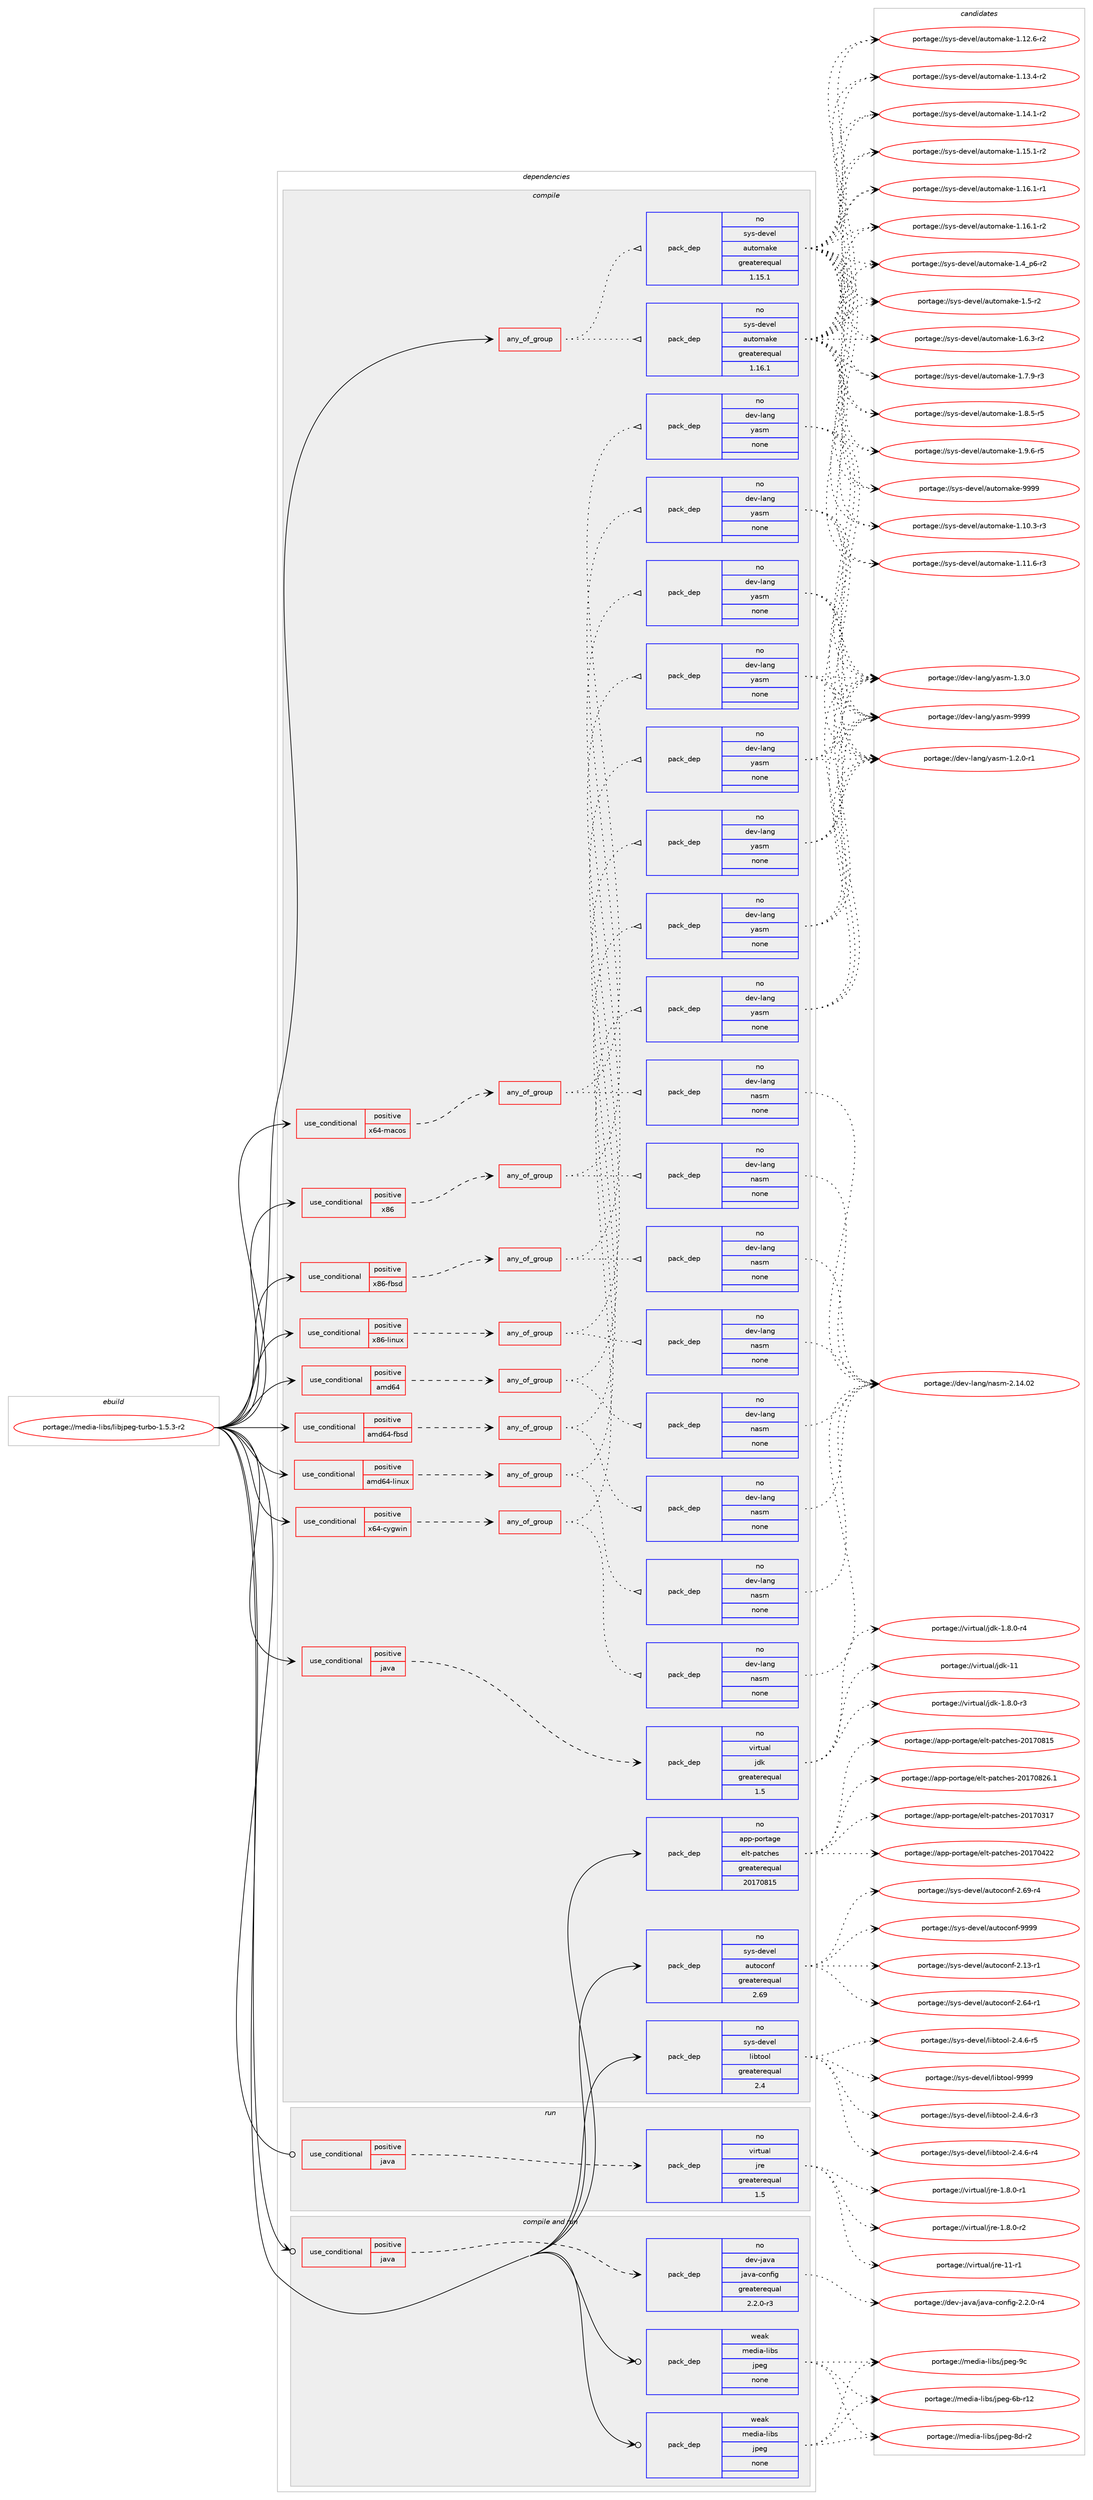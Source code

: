 digraph prolog {

# *************
# Graph options
# *************

newrank=true;
concentrate=true;
compound=true;
graph [rankdir=LR,fontname=Helvetica,fontsize=10,ranksep=1.5];#, ranksep=2.5, nodesep=0.2];
edge  [arrowhead=vee];
node  [fontname=Helvetica,fontsize=10];

# **********
# The ebuild
# **********

subgraph cluster_leftcol {
color=gray;
rank=same;
label=<<i>ebuild</i>>;
id [label="portage://media-libs/libjpeg-turbo-1.5.3-r2", color=red, width=4, href="../media-libs/libjpeg-turbo-1.5.3-r2.svg"];
}

# ****************
# The dependencies
# ****************

subgraph cluster_midcol {
color=gray;
label=<<i>dependencies</i>>;
subgraph cluster_compile {
fillcolor="#eeeeee";
style=filled;
label=<<i>compile</i>>;
subgraph any5067 {
dependency320591 [label=<<TABLE BORDER="0" CELLBORDER="1" CELLSPACING="0" CELLPADDING="4"><TR><TD CELLPADDING="10">any_of_group</TD></TR></TABLE>>, shape=none, color=red];subgraph pack235353 {
dependency320592 [label=<<TABLE BORDER="0" CELLBORDER="1" CELLSPACING="0" CELLPADDING="4" WIDTH="220"><TR><TD ROWSPAN="6" CELLPADDING="30">pack_dep</TD></TR><TR><TD WIDTH="110">no</TD></TR><TR><TD>sys-devel</TD></TR><TR><TD>automake</TD></TR><TR><TD>greaterequal</TD></TR><TR><TD>1.16.1</TD></TR></TABLE>>, shape=none, color=blue];
}
dependency320591:e -> dependency320592:w [weight=20,style="dotted",arrowhead="oinv"];
subgraph pack235354 {
dependency320593 [label=<<TABLE BORDER="0" CELLBORDER="1" CELLSPACING="0" CELLPADDING="4" WIDTH="220"><TR><TD ROWSPAN="6" CELLPADDING="30">pack_dep</TD></TR><TR><TD WIDTH="110">no</TD></TR><TR><TD>sys-devel</TD></TR><TR><TD>automake</TD></TR><TR><TD>greaterequal</TD></TR><TR><TD>1.15.1</TD></TR></TABLE>>, shape=none, color=blue];
}
dependency320591:e -> dependency320593:w [weight=20,style="dotted",arrowhead="oinv"];
}
id:e -> dependency320591:w [weight=20,style="solid",arrowhead="vee"];
subgraph cond80041 {
dependency320594 [label=<<TABLE BORDER="0" CELLBORDER="1" CELLSPACING="0" CELLPADDING="4"><TR><TD ROWSPAN="3" CELLPADDING="10">use_conditional</TD></TR><TR><TD>positive</TD></TR><TR><TD>amd64</TD></TR></TABLE>>, shape=none, color=red];
subgraph any5068 {
dependency320595 [label=<<TABLE BORDER="0" CELLBORDER="1" CELLSPACING="0" CELLPADDING="4"><TR><TD CELLPADDING="10">any_of_group</TD></TR></TABLE>>, shape=none, color=red];subgraph pack235355 {
dependency320596 [label=<<TABLE BORDER="0" CELLBORDER="1" CELLSPACING="0" CELLPADDING="4" WIDTH="220"><TR><TD ROWSPAN="6" CELLPADDING="30">pack_dep</TD></TR><TR><TD WIDTH="110">no</TD></TR><TR><TD>dev-lang</TD></TR><TR><TD>nasm</TD></TR><TR><TD>none</TD></TR><TR><TD></TD></TR></TABLE>>, shape=none, color=blue];
}
dependency320595:e -> dependency320596:w [weight=20,style="dotted",arrowhead="oinv"];
subgraph pack235356 {
dependency320597 [label=<<TABLE BORDER="0" CELLBORDER="1" CELLSPACING="0" CELLPADDING="4" WIDTH="220"><TR><TD ROWSPAN="6" CELLPADDING="30">pack_dep</TD></TR><TR><TD WIDTH="110">no</TD></TR><TR><TD>dev-lang</TD></TR><TR><TD>yasm</TD></TR><TR><TD>none</TD></TR><TR><TD></TD></TR></TABLE>>, shape=none, color=blue];
}
dependency320595:e -> dependency320597:w [weight=20,style="dotted",arrowhead="oinv"];
}
dependency320594:e -> dependency320595:w [weight=20,style="dashed",arrowhead="vee"];
}
id:e -> dependency320594:w [weight=20,style="solid",arrowhead="vee"];
subgraph cond80042 {
dependency320598 [label=<<TABLE BORDER="0" CELLBORDER="1" CELLSPACING="0" CELLPADDING="4"><TR><TD ROWSPAN="3" CELLPADDING="10">use_conditional</TD></TR><TR><TD>positive</TD></TR><TR><TD>amd64-fbsd</TD></TR></TABLE>>, shape=none, color=red];
subgraph any5069 {
dependency320599 [label=<<TABLE BORDER="0" CELLBORDER="1" CELLSPACING="0" CELLPADDING="4"><TR><TD CELLPADDING="10">any_of_group</TD></TR></TABLE>>, shape=none, color=red];subgraph pack235357 {
dependency320600 [label=<<TABLE BORDER="0" CELLBORDER="1" CELLSPACING="0" CELLPADDING="4" WIDTH="220"><TR><TD ROWSPAN="6" CELLPADDING="30">pack_dep</TD></TR><TR><TD WIDTH="110">no</TD></TR><TR><TD>dev-lang</TD></TR><TR><TD>nasm</TD></TR><TR><TD>none</TD></TR><TR><TD></TD></TR></TABLE>>, shape=none, color=blue];
}
dependency320599:e -> dependency320600:w [weight=20,style="dotted",arrowhead="oinv"];
subgraph pack235358 {
dependency320601 [label=<<TABLE BORDER="0" CELLBORDER="1" CELLSPACING="0" CELLPADDING="4" WIDTH="220"><TR><TD ROWSPAN="6" CELLPADDING="30">pack_dep</TD></TR><TR><TD WIDTH="110">no</TD></TR><TR><TD>dev-lang</TD></TR><TR><TD>yasm</TD></TR><TR><TD>none</TD></TR><TR><TD></TD></TR></TABLE>>, shape=none, color=blue];
}
dependency320599:e -> dependency320601:w [weight=20,style="dotted",arrowhead="oinv"];
}
dependency320598:e -> dependency320599:w [weight=20,style="dashed",arrowhead="vee"];
}
id:e -> dependency320598:w [weight=20,style="solid",arrowhead="vee"];
subgraph cond80043 {
dependency320602 [label=<<TABLE BORDER="0" CELLBORDER="1" CELLSPACING="0" CELLPADDING="4"><TR><TD ROWSPAN="3" CELLPADDING="10">use_conditional</TD></TR><TR><TD>positive</TD></TR><TR><TD>amd64-linux</TD></TR></TABLE>>, shape=none, color=red];
subgraph any5070 {
dependency320603 [label=<<TABLE BORDER="0" CELLBORDER="1" CELLSPACING="0" CELLPADDING="4"><TR><TD CELLPADDING="10">any_of_group</TD></TR></TABLE>>, shape=none, color=red];subgraph pack235359 {
dependency320604 [label=<<TABLE BORDER="0" CELLBORDER="1" CELLSPACING="0" CELLPADDING="4" WIDTH="220"><TR><TD ROWSPAN="6" CELLPADDING="30">pack_dep</TD></TR><TR><TD WIDTH="110">no</TD></TR><TR><TD>dev-lang</TD></TR><TR><TD>nasm</TD></TR><TR><TD>none</TD></TR><TR><TD></TD></TR></TABLE>>, shape=none, color=blue];
}
dependency320603:e -> dependency320604:w [weight=20,style="dotted",arrowhead="oinv"];
subgraph pack235360 {
dependency320605 [label=<<TABLE BORDER="0" CELLBORDER="1" CELLSPACING="0" CELLPADDING="4" WIDTH="220"><TR><TD ROWSPAN="6" CELLPADDING="30">pack_dep</TD></TR><TR><TD WIDTH="110">no</TD></TR><TR><TD>dev-lang</TD></TR><TR><TD>yasm</TD></TR><TR><TD>none</TD></TR><TR><TD></TD></TR></TABLE>>, shape=none, color=blue];
}
dependency320603:e -> dependency320605:w [weight=20,style="dotted",arrowhead="oinv"];
}
dependency320602:e -> dependency320603:w [weight=20,style="dashed",arrowhead="vee"];
}
id:e -> dependency320602:w [weight=20,style="solid",arrowhead="vee"];
subgraph cond80044 {
dependency320606 [label=<<TABLE BORDER="0" CELLBORDER="1" CELLSPACING="0" CELLPADDING="4"><TR><TD ROWSPAN="3" CELLPADDING="10">use_conditional</TD></TR><TR><TD>positive</TD></TR><TR><TD>java</TD></TR></TABLE>>, shape=none, color=red];
subgraph pack235361 {
dependency320607 [label=<<TABLE BORDER="0" CELLBORDER="1" CELLSPACING="0" CELLPADDING="4" WIDTH="220"><TR><TD ROWSPAN="6" CELLPADDING="30">pack_dep</TD></TR><TR><TD WIDTH="110">no</TD></TR><TR><TD>virtual</TD></TR><TR><TD>jdk</TD></TR><TR><TD>greaterequal</TD></TR><TR><TD>1.5</TD></TR></TABLE>>, shape=none, color=blue];
}
dependency320606:e -> dependency320607:w [weight=20,style="dashed",arrowhead="vee"];
}
id:e -> dependency320606:w [weight=20,style="solid",arrowhead="vee"];
subgraph cond80045 {
dependency320608 [label=<<TABLE BORDER="0" CELLBORDER="1" CELLSPACING="0" CELLPADDING="4"><TR><TD ROWSPAN="3" CELLPADDING="10">use_conditional</TD></TR><TR><TD>positive</TD></TR><TR><TD>x64-cygwin</TD></TR></TABLE>>, shape=none, color=red];
subgraph any5071 {
dependency320609 [label=<<TABLE BORDER="0" CELLBORDER="1" CELLSPACING="0" CELLPADDING="4"><TR><TD CELLPADDING="10">any_of_group</TD></TR></TABLE>>, shape=none, color=red];subgraph pack235362 {
dependency320610 [label=<<TABLE BORDER="0" CELLBORDER="1" CELLSPACING="0" CELLPADDING="4" WIDTH="220"><TR><TD ROWSPAN="6" CELLPADDING="30">pack_dep</TD></TR><TR><TD WIDTH="110">no</TD></TR><TR><TD>dev-lang</TD></TR><TR><TD>nasm</TD></TR><TR><TD>none</TD></TR><TR><TD></TD></TR></TABLE>>, shape=none, color=blue];
}
dependency320609:e -> dependency320610:w [weight=20,style="dotted",arrowhead="oinv"];
subgraph pack235363 {
dependency320611 [label=<<TABLE BORDER="0" CELLBORDER="1" CELLSPACING="0" CELLPADDING="4" WIDTH="220"><TR><TD ROWSPAN="6" CELLPADDING="30">pack_dep</TD></TR><TR><TD WIDTH="110">no</TD></TR><TR><TD>dev-lang</TD></TR><TR><TD>yasm</TD></TR><TR><TD>none</TD></TR><TR><TD></TD></TR></TABLE>>, shape=none, color=blue];
}
dependency320609:e -> dependency320611:w [weight=20,style="dotted",arrowhead="oinv"];
}
dependency320608:e -> dependency320609:w [weight=20,style="dashed",arrowhead="vee"];
}
id:e -> dependency320608:w [weight=20,style="solid",arrowhead="vee"];
subgraph cond80046 {
dependency320612 [label=<<TABLE BORDER="0" CELLBORDER="1" CELLSPACING="0" CELLPADDING="4"><TR><TD ROWSPAN="3" CELLPADDING="10">use_conditional</TD></TR><TR><TD>positive</TD></TR><TR><TD>x64-macos</TD></TR></TABLE>>, shape=none, color=red];
subgraph any5072 {
dependency320613 [label=<<TABLE BORDER="0" CELLBORDER="1" CELLSPACING="0" CELLPADDING="4"><TR><TD CELLPADDING="10">any_of_group</TD></TR></TABLE>>, shape=none, color=red];subgraph pack235364 {
dependency320614 [label=<<TABLE BORDER="0" CELLBORDER="1" CELLSPACING="0" CELLPADDING="4" WIDTH="220"><TR><TD ROWSPAN="6" CELLPADDING="30">pack_dep</TD></TR><TR><TD WIDTH="110">no</TD></TR><TR><TD>dev-lang</TD></TR><TR><TD>nasm</TD></TR><TR><TD>none</TD></TR><TR><TD></TD></TR></TABLE>>, shape=none, color=blue];
}
dependency320613:e -> dependency320614:w [weight=20,style="dotted",arrowhead="oinv"];
subgraph pack235365 {
dependency320615 [label=<<TABLE BORDER="0" CELLBORDER="1" CELLSPACING="0" CELLPADDING="4" WIDTH="220"><TR><TD ROWSPAN="6" CELLPADDING="30">pack_dep</TD></TR><TR><TD WIDTH="110">no</TD></TR><TR><TD>dev-lang</TD></TR><TR><TD>yasm</TD></TR><TR><TD>none</TD></TR><TR><TD></TD></TR></TABLE>>, shape=none, color=blue];
}
dependency320613:e -> dependency320615:w [weight=20,style="dotted",arrowhead="oinv"];
}
dependency320612:e -> dependency320613:w [weight=20,style="dashed",arrowhead="vee"];
}
id:e -> dependency320612:w [weight=20,style="solid",arrowhead="vee"];
subgraph cond80047 {
dependency320616 [label=<<TABLE BORDER="0" CELLBORDER="1" CELLSPACING="0" CELLPADDING="4"><TR><TD ROWSPAN="3" CELLPADDING="10">use_conditional</TD></TR><TR><TD>positive</TD></TR><TR><TD>x86</TD></TR></TABLE>>, shape=none, color=red];
subgraph any5073 {
dependency320617 [label=<<TABLE BORDER="0" CELLBORDER="1" CELLSPACING="0" CELLPADDING="4"><TR><TD CELLPADDING="10">any_of_group</TD></TR></TABLE>>, shape=none, color=red];subgraph pack235366 {
dependency320618 [label=<<TABLE BORDER="0" CELLBORDER="1" CELLSPACING="0" CELLPADDING="4" WIDTH="220"><TR><TD ROWSPAN="6" CELLPADDING="30">pack_dep</TD></TR><TR><TD WIDTH="110">no</TD></TR><TR><TD>dev-lang</TD></TR><TR><TD>nasm</TD></TR><TR><TD>none</TD></TR><TR><TD></TD></TR></TABLE>>, shape=none, color=blue];
}
dependency320617:e -> dependency320618:w [weight=20,style="dotted",arrowhead="oinv"];
subgraph pack235367 {
dependency320619 [label=<<TABLE BORDER="0" CELLBORDER="1" CELLSPACING="0" CELLPADDING="4" WIDTH="220"><TR><TD ROWSPAN="6" CELLPADDING="30">pack_dep</TD></TR><TR><TD WIDTH="110">no</TD></TR><TR><TD>dev-lang</TD></TR><TR><TD>yasm</TD></TR><TR><TD>none</TD></TR><TR><TD></TD></TR></TABLE>>, shape=none, color=blue];
}
dependency320617:e -> dependency320619:w [weight=20,style="dotted",arrowhead="oinv"];
}
dependency320616:e -> dependency320617:w [weight=20,style="dashed",arrowhead="vee"];
}
id:e -> dependency320616:w [weight=20,style="solid",arrowhead="vee"];
subgraph cond80048 {
dependency320620 [label=<<TABLE BORDER="0" CELLBORDER="1" CELLSPACING="0" CELLPADDING="4"><TR><TD ROWSPAN="3" CELLPADDING="10">use_conditional</TD></TR><TR><TD>positive</TD></TR><TR><TD>x86-fbsd</TD></TR></TABLE>>, shape=none, color=red];
subgraph any5074 {
dependency320621 [label=<<TABLE BORDER="0" CELLBORDER="1" CELLSPACING="0" CELLPADDING="4"><TR><TD CELLPADDING="10">any_of_group</TD></TR></TABLE>>, shape=none, color=red];subgraph pack235368 {
dependency320622 [label=<<TABLE BORDER="0" CELLBORDER="1" CELLSPACING="0" CELLPADDING="4" WIDTH="220"><TR><TD ROWSPAN="6" CELLPADDING="30">pack_dep</TD></TR><TR><TD WIDTH="110">no</TD></TR><TR><TD>dev-lang</TD></TR><TR><TD>nasm</TD></TR><TR><TD>none</TD></TR><TR><TD></TD></TR></TABLE>>, shape=none, color=blue];
}
dependency320621:e -> dependency320622:w [weight=20,style="dotted",arrowhead="oinv"];
subgraph pack235369 {
dependency320623 [label=<<TABLE BORDER="0" CELLBORDER="1" CELLSPACING="0" CELLPADDING="4" WIDTH="220"><TR><TD ROWSPAN="6" CELLPADDING="30">pack_dep</TD></TR><TR><TD WIDTH="110">no</TD></TR><TR><TD>dev-lang</TD></TR><TR><TD>yasm</TD></TR><TR><TD>none</TD></TR><TR><TD></TD></TR></TABLE>>, shape=none, color=blue];
}
dependency320621:e -> dependency320623:w [weight=20,style="dotted",arrowhead="oinv"];
}
dependency320620:e -> dependency320621:w [weight=20,style="dashed",arrowhead="vee"];
}
id:e -> dependency320620:w [weight=20,style="solid",arrowhead="vee"];
subgraph cond80049 {
dependency320624 [label=<<TABLE BORDER="0" CELLBORDER="1" CELLSPACING="0" CELLPADDING="4"><TR><TD ROWSPAN="3" CELLPADDING="10">use_conditional</TD></TR><TR><TD>positive</TD></TR><TR><TD>x86-linux</TD></TR></TABLE>>, shape=none, color=red];
subgraph any5075 {
dependency320625 [label=<<TABLE BORDER="0" CELLBORDER="1" CELLSPACING="0" CELLPADDING="4"><TR><TD CELLPADDING="10">any_of_group</TD></TR></TABLE>>, shape=none, color=red];subgraph pack235370 {
dependency320626 [label=<<TABLE BORDER="0" CELLBORDER="1" CELLSPACING="0" CELLPADDING="4" WIDTH="220"><TR><TD ROWSPAN="6" CELLPADDING="30">pack_dep</TD></TR><TR><TD WIDTH="110">no</TD></TR><TR><TD>dev-lang</TD></TR><TR><TD>nasm</TD></TR><TR><TD>none</TD></TR><TR><TD></TD></TR></TABLE>>, shape=none, color=blue];
}
dependency320625:e -> dependency320626:w [weight=20,style="dotted",arrowhead="oinv"];
subgraph pack235371 {
dependency320627 [label=<<TABLE BORDER="0" CELLBORDER="1" CELLSPACING="0" CELLPADDING="4" WIDTH="220"><TR><TD ROWSPAN="6" CELLPADDING="30">pack_dep</TD></TR><TR><TD WIDTH="110">no</TD></TR><TR><TD>dev-lang</TD></TR><TR><TD>yasm</TD></TR><TR><TD>none</TD></TR><TR><TD></TD></TR></TABLE>>, shape=none, color=blue];
}
dependency320625:e -> dependency320627:w [weight=20,style="dotted",arrowhead="oinv"];
}
dependency320624:e -> dependency320625:w [weight=20,style="dashed",arrowhead="vee"];
}
id:e -> dependency320624:w [weight=20,style="solid",arrowhead="vee"];
subgraph pack235372 {
dependency320628 [label=<<TABLE BORDER="0" CELLBORDER="1" CELLSPACING="0" CELLPADDING="4" WIDTH="220"><TR><TD ROWSPAN="6" CELLPADDING="30">pack_dep</TD></TR><TR><TD WIDTH="110">no</TD></TR><TR><TD>app-portage</TD></TR><TR><TD>elt-patches</TD></TR><TR><TD>greaterequal</TD></TR><TR><TD>20170815</TD></TR></TABLE>>, shape=none, color=blue];
}
id:e -> dependency320628:w [weight=20,style="solid",arrowhead="vee"];
subgraph pack235373 {
dependency320629 [label=<<TABLE BORDER="0" CELLBORDER="1" CELLSPACING="0" CELLPADDING="4" WIDTH="220"><TR><TD ROWSPAN="6" CELLPADDING="30">pack_dep</TD></TR><TR><TD WIDTH="110">no</TD></TR><TR><TD>sys-devel</TD></TR><TR><TD>autoconf</TD></TR><TR><TD>greaterequal</TD></TR><TR><TD>2.69</TD></TR></TABLE>>, shape=none, color=blue];
}
id:e -> dependency320629:w [weight=20,style="solid",arrowhead="vee"];
subgraph pack235374 {
dependency320630 [label=<<TABLE BORDER="0" CELLBORDER="1" CELLSPACING="0" CELLPADDING="4" WIDTH="220"><TR><TD ROWSPAN="6" CELLPADDING="30">pack_dep</TD></TR><TR><TD WIDTH="110">no</TD></TR><TR><TD>sys-devel</TD></TR><TR><TD>libtool</TD></TR><TR><TD>greaterequal</TD></TR><TR><TD>2.4</TD></TR></TABLE>>, shape=none, color=blue];
}
id:e -> dependency320630:w [weight=20,style="solid",arrowhead="vee"];
}
subgraph cluster_compileandrun {
fillcolor="#eeeeee";
style=filled;
label=<<i>compile and run</i>>;
subgraph cond80050 {
dependency320631 [label=<<TABLE BORDER="0" CELLBORDER="1" CELLSPACING="0" CELLPADDING="4"><TR><TD ROWSPAN="3" CELLPADDING="10">use_conditional</TD></TR><TR><TD>positive</TD></TR><TR><TD>java</TD></TR></TABLE>>, shape=none, color=red];
subgraph pack235375 {
dependency320632 [label=<<TABLE BORDER="0" CELLBORDER="1" CELLSPACING="0" CELLPADDING="4" WIDTH="220"><TR><TD ROWSPAN="6" CELLPADDING="30">pack_dep</TD></TR><TR><TD WIDTH="110">no</TD></TR><TR><TD>dev-java</TD></TR><TR><TD>java-config</TD></TR><TR><TD>greaterequal</TD></TR><TR><TD>2.2.0-r3</TD></TR></TABLE>>, shape=none, color=blue];
}
dependency320631:e -> dependency320632:w [weight=20,style="dashed",arrowhead="vee"];
}
id:e -> dependency320631:w [weight=20,style="solid",arrowhead="odotvee"];
subgraph pack235376 {
dependency320633 [label=<<TABLE BORDER="0" CELLBORDER="1" CELLSPACING="0" CELLPADDING="4" WIDTH="220"><TR><TD ROWSPAN="6" CELLPADDING="30">pack_dep</TD></TR><TR><TD WIDTH="110">weak</TD></TR><TR><TD>media-libs</TD></TR><TR><TD>jpeg</TD></TR><TR><TD>none</TD></TR><TR><TD></TD></TR></TABLE>>, shape=none, color=blue];
}
id:e -> dependency320633:w [weight=20,style="solid",arrowhead="odotvee"];
subgraph pack235377 {
dependency320634 [label=<<TABLE BORDER="0" CELLBORDER="1" CELLSPACING="0" CELLPADDING="4" WIDTH="220"><TR><TD ROWSPAN="6" CELLPADDING="30">pack_dep</TD></TR><TR><TD WIDTH="110">weak</TD></TR><TR><TD>media-libs</TD></TR><TR><TD>jpeg</TD></TR><TR><TD>none</TD></TR><TR><TD></TD></TR></TABLE>>, shape=none, color=blue];
}
id:e -> dependency320634:w [weight=20,style="solid",arrowhead="odotvee"];
}
subgraph cluster_run {
fillcolor="#eeeeee";
style=filled;
label=<<i>run</i>>;
subgraph cond80051 {
dependency320635 [label=<<TABLE BORDER="0" CELLBORDER="1" CELLSPACING="0" CELLPADDING="4"><TR><TD ROWSPAN="3" CELLPADDING="10">use_conditional</TD></TR><TR><TD>positive</TD></TR><TR><TD>java</TD></TR></TABLE>>, shape=none, color=red];
subgraph pack235378 {
dependency320636 [label=<<TABLE BORDER="0" CELLBORDER="1" CELLSPACING="0" CELLPADDING="4" WIDTH="220"><TR><TD ROWSPAN="6" CELLPADDING="30">pack_dep</TD></TR><TR><TD WIDTH="110">no</TD></TR><TR><TD>virtual</TD></TR><TR><TD>jre</TD></TR><TR><TD>greaterequal</TD></TR><TR><TD>1.5</TD></TR></TABLE>>, shape=none, color=blue];
}
dependency320635:e -> dependency320636:w [weight=20,style="dashed",arrowhead="vee"];
}
id:e -> dependency320635:w [weight=20,style="solid",arrowhead="odot"];
}
}

# **************
# The candidates
# **************

subgraph cluster_choices {
rank=same;
color=gray;
label=<<i>candidates</i>>;

subgraph choice235353 {
color=black;
nodesep=1;
choiceportage11512111545100101118101108479711711611110997107101454946494846514511451 [label="portage://sys-devel/automake-1.10.3-r3", color=red, width=4,href="../sys-devel/automake-1.10.3-r3.svg"];
choiceportage11512111545100101118101108479711711611110997107101454946494946544511451 [label="portage://sys-devel/automake-1.11.6-r3", color=red, width=4,href="../sys-devel/automake-1.11.6-r3.svg"];
choiceportage11512111545100101118101108479711711611110997107101454946495046544511450 [label="portage://sys-devel/automake-1.12.6-r2", color=red, width=4,href="../sys-devel/automake-1.12.6-r2.svg"];
choiceportage11512111545100101118101108479711711611110997107101454946495146524511450 [label="portage://sys-devel/automake-1.13.4-r2", color=red, width=4,href="../sys-devel/automake-1.13.4-r2.svg"];
choiceportage11512111545100101118101108479711711611110997107101454946495246494511450 [label="portage://sys-devel/automake-1.14.1-r2", color=red, width=4,href="../sys-devel/automake-1.14.1-r2.svg"];
choiceportage11512111545100101118101108479711711611110997107101454946495346494511450 [label="portage://sys-devel/automake-1.15.1-r2", color=red, width=4,href="../sys-devel/automake-1.15.1-r2.svg"];
choiceportage11512111545100101118101108479711711611110997107101454946495446494511449 [label="portage://sys-devel/automake-1.16.1-r1", color=red, width=4,href="../sys-devel/automake-1.16.1-r1.svg"];
choiceportage11512111545100101118101108479711711611110997107101454946495446494511450 [label="portage://sys-devel/automake-1.16.1-r2", color=red, width=4,href="../sys-devel/automake-1.16.1-r2.svg"];
choiceportage115121115451001011181011084797117116111109971071014549465295112544511450 [label="portage://sys-devel/automake-1.4_p6-r2", color=red, width=4,href="../sys-devel/automake-1.4_p6-r2.svg"];
choiceportage11512111545100101118101108479711711611110997107101454946534511450 [label="portage://sys-devel/automake-1.5-r2", color=red, width=4,href="../sys-devel/automake-1.5-r2.svg"];
choiceportage115121115451001011181011084797117116111109971071014549465446514511450 [label="portage://sys-devel/automake-1.6.3-r2", color=red, width=4,href="../sys-devel/automake-1.6.3-r2.svg"];
choiceportage115121115451001011181011084797117116111109971071014549465546574511451 [label="portage://sys-devel/automake-1.7.9-r3", color=red, width=4,href="../sys-devel/automake-1.7.9-r3.svg"];
choiceportage115121115451001011181011084797117116111109971071014549465646534511453 [label="portage://sys-devel/automake-1.8.5-r5", color=red, width=4,href="../sys-devel/automake-1.8.5-r5.svg"];
choiceportage115121115451001011181011084797117116111109971071014549465746544511453 [label="portage://sys-devel/automake-1.9.6-r5", color=red, width=4,href="../sys-devel/automake-1.9.6-r5.svg"];
choiceportage115121115451001011181011084797117116111109971071014557575757 [label="portage://sys-devel/automake-9999", color=red, width=4,href="../sys-devel/automake-9999.svg"];
dependency320592:e -> choiceportage11512111545100101118101108479711711611110997107101454946494846514511451:w [style=dotted,weight="100"];
dependency320592:e -> choiceportage11512111545100101118101108479711711611110997107101454946494946544511451:w [style=dotted,weight="100"];
dependency320592:e -> choiceportage11512111545100101118101108479711711611110997107101454946495046544511450:w [style=dotted,weight="100"];
dependency320592:e -> choiceportage11512111545100101118101108479711711611110997107101454946495146524511450:w [style=dotted,weight="100"];
dependency320592:e -> choiceportage11512111545100101118101108479711711611110997107101454946495246494511450:w [style=dotted,weight="100"];
dependency320592:e -> choiceportage11512111545100101118101108479711711611110997107101454946495346494511450:w [style=dotted,weight="100"];
dependency320592:e -> choiceportage11512111545100101118101108479711711611110997107101454946495446494511449:w [style=dotted,weight="100"];
dependency320592:e -> choiceportage11512111545100101118101108479711711611110997107101454946495446494511450:w [style=dotted,weight="100"];
dependency320592:e -> choiceportage115121115451001011181011084797117116111109971071014549465295112544511450:w [style=dotted,weight="100"];
dependency320592:e -> choiceportage11512111545100101118101108479711711611110997107101454946534511450:w [style=dotted,weight="100"];
dependency320592:e -> choiceportage115121115451001011181011084797117116111109971071014549465446514511450:w [style=dotted,weight="100"];
dependency320592:e -> choiceportage115121115451001011181011084797117116111109971071014549465546574511451:w [style=dotted,weight="100"];
dependency320592:e -> choiceportage115121115451001011181011084797117116111109971071014549465646534511453:w [style=dotted,weight="100"];
dependency320592:e -> choiceportage115121115451001011181011084797117116111109971071014549465746544511453:w [style=dotted,weight="100"];
dependency320592:e -> choiceportage115121115451001011181011084797117116111109971071014557575757:w [style=dotted,weight="100"];
}
subgraph choice235354 {
color=black;
nodesep=1;
choiceportage11512111545100101118101108479711711611110997107101454946494846514511451 [label="portage://sys-devel/automake-1.10.3-r3", color=red, width=4,href="../sys-devel/automake-1.10.3-r3.svg"];
choiceportage11512111545100101118101108479711711611110997107101454946494946544511451 [label="portage://sys-devel/automake-1.11.6-r3", color=red, width=4,href="../sys-devel/automake-1.11.6-r3.svg"];
choiceportage11512111545100101118101108479711711611110997107101454946495046544511450 [label="portage://sys-devel/automake-1.12.6-r2", color=red, width=4,href="../sys-devel/automake-1.12.6-r2.svg"];
choiceportage11512111545100101118101108479711711611110997107101454946495146524511450 [label="portage://sys-devel/automake-1.13.4-r2", color=red, width=4,href="../sys-devel/automake-1.13.4-r2.svg"];
choiceportage11512111545100101118101108479711711611110997107101454946495246494511450 [label="portage://sys-devel/automake-1.14.1-r2", color=red, width=4,href="../sys-devel/automake-1.14.1-r2.svg"];
choiceportage11512111545100101118101108479711711611110997107101454946495346494511450 [label="portage://sys-devel/automake-1.15.1-r2", color=red, width=4,href="../sys-devel/automake-1.15.1-r2.svg"];
choiceportage11512111545100101118101108479711711611110997107101454946495446494511449 [label="portage://sys-devel/automake-1.16.1-r1", color=red, width=4,href="../sys-devel/automake-1.16.1-r1.svg"];
choiceportage11512111545100101118101108479711711611110997107101454946495446494511450 [label="portage://sys-devel/automake-1.16.1-r2", color=red, width=4,href="../sys-devel/automake-1.16.1-r2.svg"];
choiceportage115121115451001011181011084797117116111109971071014549465295112544511450 [label="portage://sys-devel/automake-1.4_p6-r2", color=red, width=4,href="../sys-devel/automake-1.4_p6-r2.svg"];
choiceportage11512111545100101118101108479711711611110997107101454946534511450 [label="portage://sys-devel/automake-1.5-r2", color=red, width=4,href="../sys-devel/automake-1.5-r2.svg"];
choiceportage115121115451001011181011084797117116111109971071014549465446514511450 [label="portage://sys-devel/automake-1.6.3-r2", color=red, width=4,href="../sys-devel/automake-1.6.3-r2.svg"];
choiceportage115121115451001011181011084797117116111109971071014549465546574511451 [label="portage://sys-devel/automake-1.7.9-r3", color=red, width=4,href="../sys-devel/automake-1.7.9-r3.svg"];
choiceportage115121115451001011181011084797117116111109971071014549465646534511453 [label="portage://sys-devel/automake-1.8.5-r5", color=red, width=4,href="../sys-devel/automake-1.8.5-r5.svg"];
choiceportage115121115451001011181011084797117116111109971071014549465746544511453 [label="portage://sys-devel/automake-1.9.6-r5", color=red, width=4,href="../sys-devel/automake-1.9.6-r5.svg"];
choiceportage115121115451001011181011084797117116111109971071014557575757 [label="portage://sys-devel/automake-9999", color=red, width=4,href="../sys-devel/automake-9999.svg"];
dependency320593:e -> choiceportage11512111545100101118101108479711711611110997107101454946494846514511451:w [style=dotted,weight="100"];
dependency320593:e -> choiceportage11512111545100101118101108479711711611110997107101454946494946544511451:w [style=dotted,weight="100"];
dependency320593:e -> choiceportage11512111545100101118101108479711711611110997107101454946495046544511450:w [style=dotted,weight="100"];
dependency320593:e -> choiceportage11512111545100101118101108479711711611110997107101454946495146524511450:w [style=dotted,weight="100"];
dependency320593:e -> choiceportage11512111545100101118101108479711711611110997107101454946495246494511450:w [style=dotted,weight="100"];
dependency320593:e -> choiceportage11512111545100101118101108479711711611110997107101454946495346494511450:w [style=dotted,weight="100"];
dependency320593:e -> choiceportage11512111545100101118101108479711711611110997107101454946495446494511449:w [style=dotted,weight="100"];
dependency320593:e -> choiceportage11512111545100101118101108479711711611110997107101454946495446494511450:w [style=dotted,weight="100"];
dependency320593:e -> choiceportage115121115451001011181011084797117116111109971071014549465295112544511450:w [style=dotted,weight="100"];
dependency320593:e -> choiceportage11512111545100101118101108479711711611110997107101454946534511450:w [style=dotted,weight="100"];
dependency320593:e -> choiceportage115121115451001011181011084797117116111109971071014549465446514511450:w [style=dotted,weight="100"];
dependency320593:e -> choiceportage115121115451001011181011084797117116111109971071014549465546574511451:w [style=dotted,weight="100"];
dependency320593:e -> choiceportage115121115451001011181011084797117116111109971071014549465646534511453:w [style=dotted,weight="100"];
dependency320593:e -> choiceportage115121115451001011181011084797117116111109971071014549465746544511453:w [style=dotted,weight="100"];
dependency320593:e -> choiceportage115121115451001011181011084797117116111109971071014557575757:w [style=dotted,weight="100"];
}
subgraph choice235355 {
color=black;
nodesep=1;
choiceportage100101118451089711010347110971151094550464952464850 [label="portage://dev-lang/nasm-2.14.02", color=red, width=4,href="../dev-lang/nasm-2.14.02.svg"];
dependency320596:e -> choiceportage100101118451089711010347110971151094550464952464850:w [style=dotted,weight="100"];
}
subgraph choice235356 {
color=black;
nodesep=1;
choiceportage100101118451089711010347121971151094549465046484511449 [label="portage://dev-lang/yasm-1.2.0-r1", color=red, width=4,href="../dev-lang/yasm-1.2.0-r1.svg"];
choiceportage10010111845108971101034712197115109454946514648 [label="portage://dev-lang/yasm-1.3.0", color=red, width=4,href="../dev-lang/yasm-1.3.0.svg"];
choiceportage100101118451089711010347121971151094557575757 [label="portage://dev-lang/yasm-9999", color=red, width=4,href="../dev-lang/yasm-9999.svg"];
dependency320597:e -> choiceportage100101118451089711010347121971151094549465046484511449:w [style=dotted,weight="100"];
dependency320597:e -> choiceportage10010111845108971101034712197115109454946514648:w [style=dotted,weight="100"];
dependency320597:e -> choiceportage100101118451089711010347121971151094557575757:w [style=dotted,weight="100"];
}
subgraph choice235357 {
color=black;
nodesep=1;
choiceportage100101118451089711010347110971151094550464952464850 [label="portage://dev-lang/nasm-2.14.02", color=red, width=4,href="../dev-lang/nasm-2.14.02.svg"];
dependency320600:e -> choiceportage100101118451089711010347110971151094550464952464850:w [style=dotted,weight="100"];
}
subgraph choice235358 {
color=black;
nodesep=1;
choiceportage100101118451089711010347121971151094549465046484511449 [label="portage://dev-lang/yasm-1.2.0-r1", color=red, width=4,href="../dev-lang/yasm-1.2.0-r1.svg"];
choiceportage10010111845108971101034712197115109454946514648 [label="portage://dev-lang/yasm-1.3.0", color=red, width=4,href="../dev-lang/yasm-1.3.0.svg"];
choiceportage100101118451089711010347121971151094557575757 [label="portage://dev-lang/yasm-9999", color=red, width=4,href="../dev-lang/yasm-9999.svg"];
dependency320601:e -> choiceportage100101118451089711010347121971151094549465046484511449:w [style=dotted,weight="100"];
dependency320601:e -> choiceportage10010111845108971101034712197115109454946514648:w [style=dotted,weight="100"];
dependency320601:e -> choiceportage100101118451089711010347121971151094557575757:w [style=dotted,weight="100"];
}
subgraph choice235359 {
color=black;
nodesep=1;
choiceportage100101118451089711010347110971151094550464952464850 [label="portage://dev-lang/nasm-2.14.02", color=red, width=4,href="../dev-lang/nasm-2.14.02.svg"];
dependency320604:e -> choiceportage100101118451089711010347110971151094550464952464850:w [style=dotted,weight="100"];
}
subgraph choice235360 {
color=black;
nodesep=1;
choiceportage100101118451089711010347121971151094549465046484511449 [label="portage://dev-lang/yasm-1.2.0-r1", color=red, width=4,href="../dev-lang/yasm-1.2.0-r1.svg"];
choiceportage10010111845108971101034712197115109454946514648 [label="portage://dev-lang/yasm-1.3.0", color=red, width=4,href="../dev-lang/yasm-1.3.0.svg"];
choiceportage100101118451089711010347121971151094557575757 [label="portage://dev-lang/yasm-9999", color=red, width=4,href="../dev-lang/yasm-9999.svg"];
dependency320605:e -> choiceportage100101118451089711010347121971151094549465046484511449:w [style=dotted,weight="100"];
dependency320605:e -> choiceportage10010111845108971101034712197115109454946514648:w [style=dotted,weight="100"];
dependency320605:e -> choiceportage100101118451089711010347121971151094557575757:w [style=dotted,weight="100"];
}
subgraph choice235361 {
color=black;
nodesep=1;
choiceportage11810511411611797108471061001074549465646484511451 [label="portage://virtual/jdk-1.8.0-r3", color=red, width=4,href="../virtual/jdk-1.8.0-r3.svg"];
choiceportage11810511411611797108471061001074549465646484511452 [label="portage://virtual/jdk-1.8.0-r4", color=red, width=4,href="../virtual/jdk-1.8.0-r4.svg"];
choiceportage1181051141161179710847106100107454949 [label="portage://virtual/jdk-11", color=red, width=4,href="../virtual/jdk-11.svg"];
dependency320607:e -> choiceportage11810511411611797108471061001074549465646484511451:w [style=dotted,weight="100"];
dependency320607:e -> choiceportage11810511411611797108471061001074549465646484511452:w [style=dotted,weight="100"];
dependency320607:e -> choiceportage1181051141161179710847106100107454949:w [style=dotted,weight="100"];
}
subgraph choice235362 {
color=black;
nodesep=1;
choiceportage100101118451089711010347110971151094550464952464850 [label="portage://dev-lang/nasm-2.14.02", color=red, width=4,href="../dev-lang/nasm-2.14.02.svg"];
dependency320610:e -> choiceportage100101118451089711010347110971151094550464952464850:w [style=dotted,weight="100"];
}
subgraph choice235363 {
color=black;
nodesep=1;
choiceportage100101118451089711010347121971151094549465046484511449 [label="portage://dev-lang/yasm-1.2.0-r1", color=red, width=4,href="../dev-lang/yasm-1.2.0-r1.svg"];
choiceportage10010111845108971101034712197115109454946514648 [label="portage://dev-lang/yasm-1.3.0", color=red, width=4,href="../dev-lang/yasm-1.3.0.svg"];
choiceportage100101118451089711010347121971151094557575757 [label="portage://dev-lang/yasm-9999", color=red, width=4,href="../dev-lang/yasm-9999.svg"];
dependency320611:e -> choiceportage100101118451089711010347121971151094549465046484511449:w [style=dotted,weight="100"];
dependency320611:e -> choiceportage10010111845108971101034712197115109454946514648:w [style=dotted,weight="100"];
dependency320611:e -> choiceportage100101118451089711010347121971151094557575757:w [style=dotted,weight="100"];
}
subgraph choice235364 {
color=black;
nodesep=1;
choiceportage100101118451089711010347110971151094550464952464850 [label="portage://dev-lang/nasm-2.14.02", color=red, width=4,href="../dev-lang/nasm-2.14.02.svg"];
dependency320614:e -> choiceportage100101118451089711010347110971151094550464952464850:w [style=dotted,weight="100"];
}
subgraph choice235365 {
color=black;
nodesep=1;
choiceportage100101118451089711010347121971151094549465046484511449 [label="portage://dev-lang/yasm-1.2.0-r1", color=red, width=4,href="../dev-lang/yasm-1.2.0-r1.svg"];
choiceportage10010111845108971101034712197115109454946514648 [label="portage://dev-lang/yasm-1.3.0", color=red, width=4,href="../dev-lang/yasm-1.3.0.svg"];
choiceportage100101118451089711010347121971151094557575757 [label="portage://dev-lang/yasm-9999", color=red, width=4,href="../dev-lang/yasm-9999.svg"];
dependency320615:e -> choiceportage100101118451089711010347121971151094549465046484511449:w [style=dotted,weight="100"];
dependency320615:e -> choiceportage10010111845108971101034712197115109454946514648:w [style=dotted,weight="100"];
dependency320615:e -> choiceportage100101118451089711010347121971151094557575757:w [style=dotted,weight="100"];
}
subgraph choice235366 {
color=black;
nodesep=1;
choiceportage100101118451089711010347110971151094550464952464850 [label="portage://dev-lang/nasm-2.14.02", color=red, width=4,href="../dev-lang/nasm-2.14.02.svg"];
dependency320618:e -> choiceportage100101118451089711010347110971151094550464952464850:w [style=dotted,weight="100"];
}
subgraph choice235367 {
color=black;
nodesep=1;
choiceportage100101118451089711010347121971151094549465046484511449 [label="portage://dev-lang/yasm-1.2.0-r1", color=red, width=4,href="../dev-lang/yasm-1.2.0-r1.svg"];
choiceportage10010111845108971101034712197115109454946514648 [label="portage://dev-lang/yasm-1.3.0", color=red, width=4,href="../dev-lang/yasm-1.3.0.svg"];
choiceportage100101118451089711010347121971151094557575757 [label="portage://dev-lang/yasm-9999", color=red, width=4,href="../dev-lang/yasm-9999.svg"];
dependency320619:e -> choiceportage100101118451089711010347121971151094549465046484511449:w [style=dotted,weight="100"];
dependency320619:e -> choiceportage10010111845108971101034712197115109454946514648:w [style=dotted,weight="100"];
dependency320619:e -> choiceportage100101118451089711010347121971151094557575757:w [style=dotted,weight="100"];
}
subgraph choice235368 {
color=black;
nodesep=1;
choiceportage100101118451089711010347110971151094550464952464850 [label="portage://dev-lang/nasm-2.14.02", color=red, width=4,href="../dev-lang/nasm-2.14.02.svg"];
dependency320622:e -> choiceportage100101118451089711010347110971151094550464952464850:w [style=dotted,weight="100"];
}
subgraph choice235369 {
color=black;
nodesep=1;
choiceportage100101118451089711010347121971151094549465046484511449 [label="portage://dev-lang/yasm-1.2.0-r1", color=red, width=4,href="../dev-lang/yasm-1.2.0-r1.svg"];
choiceportage10010111845108971101034712197115109454946514648 [label="portage://dev-lang/yasm-1.3.0", color=red, width=4,href="../dev-lang/yasm-1.3.0.svg"];
choiceportage100101118451089711010347121971151094557575757 [label="portage://dev-lang/yasm-9999", color=red, width=4,href="../dev-lang/yasm-9999.svg"];
dependency320623:e -> choiceportage100101118451089711010347121971151094549465046484511449:w [style=dotted,weight="100"];
dependency320623:e -> choiceportage10010111845108971101034712197115109454946514648:w [style=dotted,weight="100"];
dependency320623:e -> choiceportage100101118451089711010347121971151094557575757:w [style=dotted,weight="100"];
}
subgraph choice235370 {
color=black;
nodesep=1;
choiceportage100101118451089711010347110971151094550464952464850 [label="portage://dev-lang/nasm-2.14.02", color=red, width=4,href="../dev-lang/nasm-2.14.02.svg"];
dependency320626:e -> choiceportage100101118451089711010347110971151094550464952464850:w [style=dotted,weight="100"];
}
subgraph choice235371 {
color=black;
nodesep=1;
choiceportage100101118451089711010347121971151094549465046484511449 [label="portage://dev-lang/yasm-1.2.0-r1", color=red, width=4,href="../dev-lang/yasm-1.2.0-r1.svg"];
choiceportage10010111845108971101034712197115109454946514648 [label="portage://dev-lang/yasm-1.3.0", color=red, width=4,href="../dev-lang/yasm-1.3.0.svg"];
choiceportage100101118451089711010347121971151094557575757 [label="portage://dev-lang/yasm-9999", color=red, width=4,href="../dev-lang/yasm-9999.svg"];
dependency320627:e -> choiceportage100101118451089711010347121971151094549465046484511449:w [style=dotted,weight="100"];
dependency320627:e -> choiceportage10010111845108971101034712197115109454946514648:w [style=dotted,weight="100"];
dependency320627:e -> choiceportage100101118451089711010347121971151094557575757:w [style=dotted,weight="100"];
}
subgraph choice235372 {
color=black;
nodesep=1;
choiceportage97112112451121111141169710310147101108116451129711699104101115455048495548514955 [label="portage://app-portage/elt-patches-20170317", color=red, width=4,href="../app-portage/elt-patches-20170317.svg"];
choiceportage97112112451121111141169710310147101108116451129711699104101115455048495548525050 [label="portage://app-portage/elt-patches-20170422", color=red, width=4,href="../app-portage/elt-patches-20170422.svg"];
choiceportage97112112451121111141169710310147101108116451129711699104101115455048495548564953 [label="portage://app-portage/elt-patches-20170815", color=red, width=4,href="../app-portage/elt-patches-20170815.svg"];
choiceportage971121124511211111411697103101471011081164511297116991041011154550484955485650544649 [label="portage://app-portage/elt-patches-20170826.1", color=red, width=4,href="../app-portage/elt-patches-20170826.1.svg"];
dependency320628:e -> choiceportage97112112451121111141169710310147101108116451129711699104101115455048495548514955:w [style=dotted,weight="100"];
dependency320628:e -> choiceportage97112112451121111141169710310147101108116451129711699104101115455048495548525050:w [style=dotted,weight="100"];
dependency320628:e -> choiceportage97112112451121111141169710310147101108116451129711699104101115455048495548564953:w [style=dotted,weight="100"];
dependency320628:e -> choiceportage971121124511211111411697103101471011081164511297116991041011154550484955485650544649:w [style=dotted,weight="100"];
}
subgraph choice235373 {
color=black;
nodesep=1;
choiceportage1151211154510010111810110847971171161119911111010245504649514511449 [label="portage://sys-devel/autoconf-2.13-r1", color=red, width=4,href="../sys-devel/autoconf-2.13-r1.svg"];
choiceportage1151211154510010111810110847971171161119911111010245504654524511449 [label="portage://sys-devel/autoconf-2.64-r1", color=red, width=4,href="../sys-devel/autoconf-2.64-r1.svg"];
choiceportage1151211154510010111810110847971171161119911111010245504654574511452 [label="portage://sys-devel/autoconf-2.69-r4", color=red, width=4,href="../sys-devel/autoconf-2.69-r4.svg"];
choiceportage115121115451001011181011084797117116111991111101024557575757 [label="portage://sys-devel/autoconf-9999", color=red, width=4,href="../sys-devel/autoconf-9999.svg"];
dependency320629:e -> choiceportage1151211154510010111810110847971171161119911111010245504649514511449:w [style=dotted,weight="100"];
dependency320629:e -> choiceportage1151211154510010111810110847971171161119911111010245504654524511449:w [style=dotted,weight="100"];
dependency320629:e -> choiceportage1151211154510010111810110847971171161119911111010245504654574511452:w [style=dotted,weight="100"];
dependency320629:e -> choiceportage115121115451001011181011084797117116111991111101024557575757:w [style=dotted,weight="100"];
}
subgraph choice235374 {
color=black;
nodesep=1;
choiceportage1151211154510010111810110847108105981161111111084550465246544511451 [label="portage://sys-devel/libtool-2.4.6-r3", color=red, width=4,href="../sys-devel/libtool-2.4.6-r3.svg"];
choiceportage1151211154510010111810110847108105981161111111084550465246544511452 [label="portage://sys-devel/libtool-2.4.6-r4", color=red, width=4,href="../sys-devel/libtool-2.4.6-r4.svg"];
choiceportage1151211154510010111810110847108105981161111111084550465246544511453 [label="portage://sys-devel/libtool-2.4.6-r5", color=red, width=4,href="../sys-devel/libtool-2.4.6-r5.svg"];
choiceportage1151211154510010111810110847108105981161111111084557575757 [label="portage://sys-devel/libtool-9999", color=red, width=4,href="../sys-devel/libtool-9999.svg"];
dependency320630:e -> choiceportage1151211154510010111810110847108105981161111111084550465246544511451:w [style=dotted,weight="100"];
dependency320630:e -> choiceportage1151211154510010111810110847108105981161111111084550465246544511452:w [style=dotted,weight="100"];
dependency320630:e -> choiceportage1151211154510010111810110847108105981161111111084550465246544511453:w [style=dotted,weight="100"];
dependency320630:e -> choiceportage1151211154510010111810110847108105981161111111084557575757:w [style=dotted,weight="100"];
}
subgraph choice235375 {
color=black;
nodesep=1;
choiceportage10010111845106971189747106971189745991111101021051034550465046484511452 [label="portage://dev-java/java-config-2.2.0-r4", color=red, width=4,href="../dev-java/java-config-2.2.0-r4.svg"];
dependency320632:e -> choiceportage10010111845106971189747106971189745991111101021051034550465046484511452:w [style=dotted,weight="100"];
}
subgraph choice235376 {
color=black;
nodesep=1;
choiceportage10910110010597451081059811547106112101103455498451144950 [label="portage://media-libs/jpeg-6b-r12", color=red, width=4,href="../media-libs/jpeg-6b-r12.svg"];
choiceportage1091011001059745108105981154710611210110345561004511450 [label="portage://media-libs/jpeg-8d-r2", color=red, width=4,href="../media-libs/jpeg-8d-r2.svg"];
choiceportage10910110010597451081059811547106112101103455799 [label="portage://media-libs/jpeg-9c", color=red, width=4,href="../media-libs/jpeg-9c.svg"];
dependency320633:e -> choiceportage10910110010597451081059811547106112101103455498451144950:w [style=dotted,weight="100"];
dependency320633:e -> choiceportage1091011001059745108105981154710611210110345561004511450:w [style=dotted,weight="100"];
dependency320633:e -> choiceportage10910110010597451081059811547106112101103455799:w [style=dotted,weight="100"];
}
subgraph choice235377 {
color=black;
nodesep=1;
choiceportage10910110010597451081059811547106112101103455498451144950 [label="portage://media-libs/jpeg-6b-r12", color=red, width=4,href="../media-libs/jpeg-6b-r12.svg"];
choiceportage1091011001059745108105981154710611210110345561004511450 [label="portage://media-libs/jpeg-8d-r2", color=red, width=4,href="../media-libs/jpeg-8d-r2.svg"];
choiceportage10910110010597451081059811547106112101103455799 [label="portage://media-libs/jpeg-9c", color=red, width=4,href="../media-libs/jpeg-9c.svg"];
dependency320634:e -> choiceportage10910110010597451081059811547106112101103455498451144950:w [style=dotted,weight="100"];
dependency320634:e -> choiceportage1091011001059745108105981154710611210110345561004511450:w [style=dotted,weight="100"];
dependency320634:e -> choiceportage10910110010597451081059811547106112101103455799:w [style=dotted,weight="100"];
}
subgraph choice235378 {
color=black;
nodesep=1;
choiceportage11810511411611797108471061141014549465646484511449 [label="portage://virtual/jre-1.8.0-r1", color=red, width=4,href="../virtual/jre-1.8.0-r1.svg"];
choiceportage11810511411611797108471061141014549465646484511450 [label="portage://virtual/jre-1.8.0-r2", color=red, width=4,href="../virtual/jre-1.8.0-r2.svg"];
choiceportage11810511411611797108471061141014549494511449 [label="portage://virtual/jre-11-r1", color=red, width=4,href="../virtual/jre-11-r1.svg"];
dependency320636:e -> choiceportage11810511411611797108471061141014549465646484511449:w [style=dotted,weight="100"];
dependency320636:e -> choiceportage11810511411611797108471061141014549465646484511450:w [style=dotted,weight="100"];
dependency320636:e -> choiceportage11810511411611797108471061141014549494511449:w [style=dotted,weight="100"];
}
}

}
